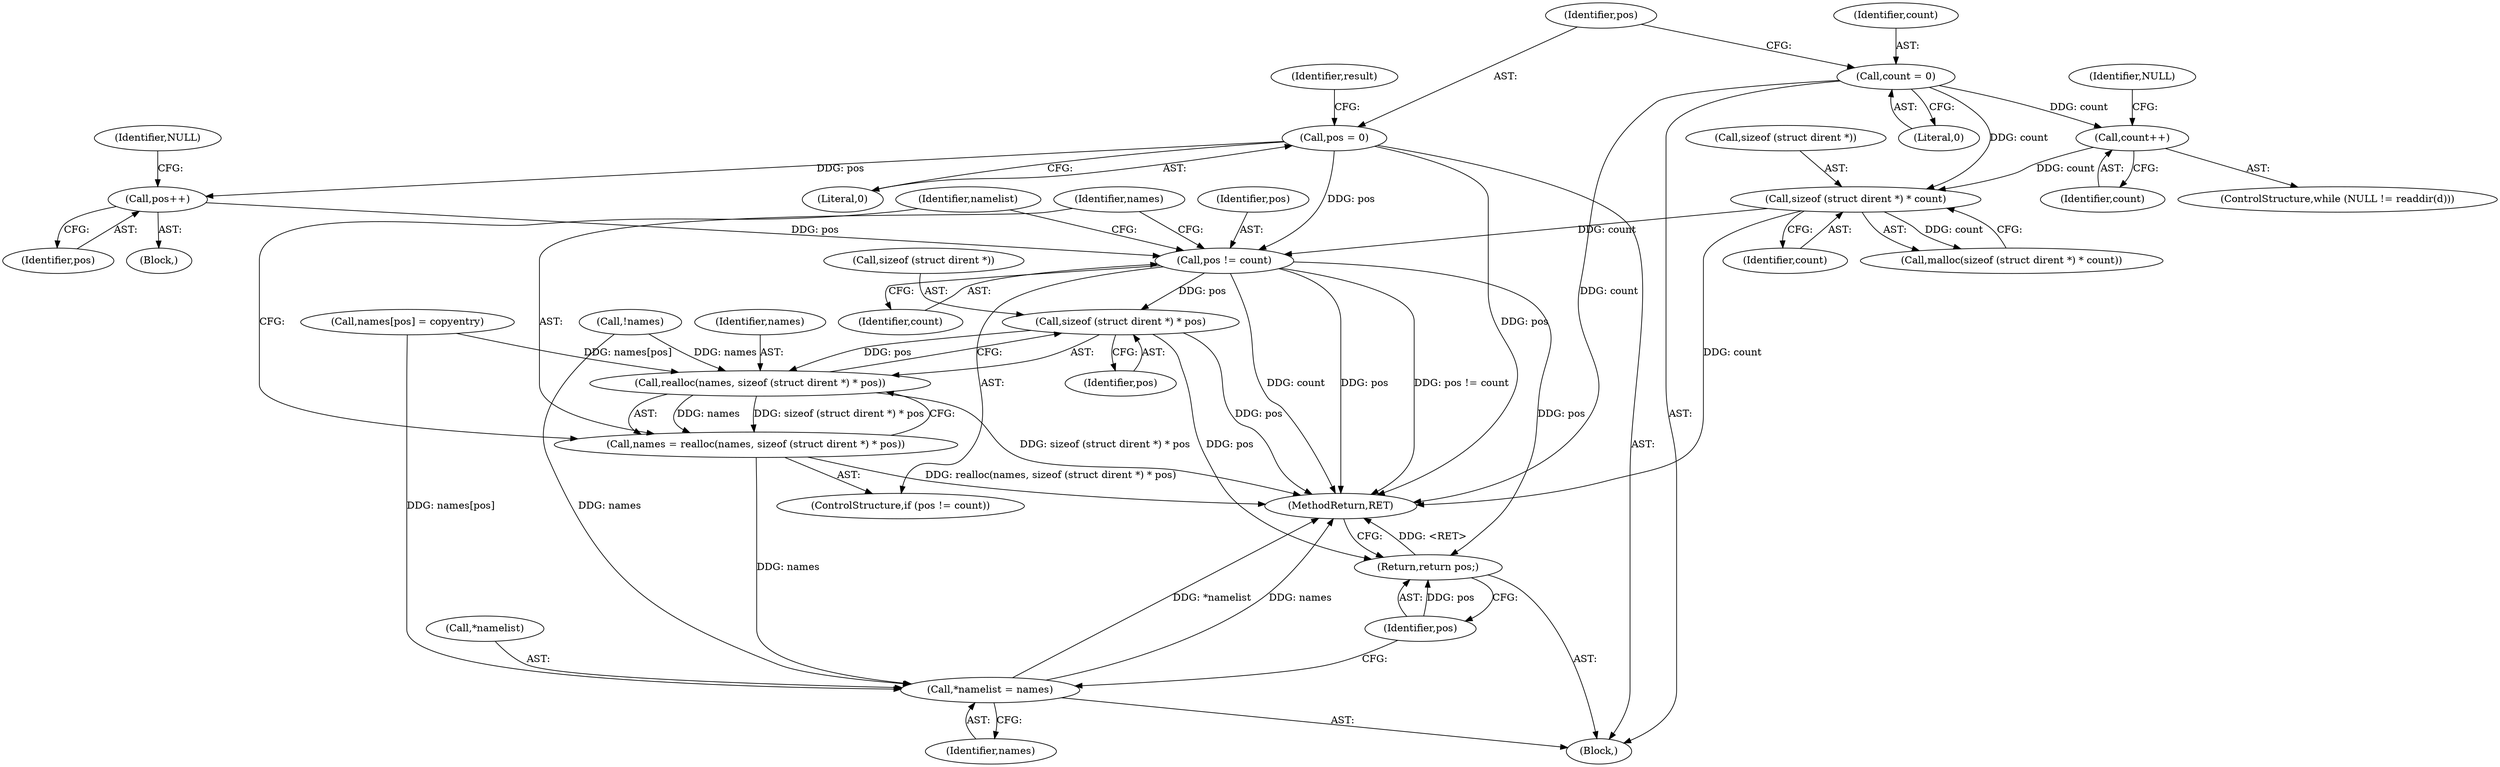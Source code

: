 digraph "0_boa_e139b87835994d007fbd64eead6c1455d7b8cf4e@API" {
"1000222" [label="(Call,sizeof (struct dirent *) * pos)"];
"1000215" [label="(Call,pos != count)"];
"1000208" [label="(Call,pos++)"];
"1000119" [label="(Call,pos = 0)"];
"1000146" [label="(Call,sizeof (struct dirent *) * count)"];
"1000139" [label="(Call,count++)"];
"1000115" [label="(Call,count = 0)"];
"1000220" [label="(Call,realloc(names, sizeof (struct dirent *) * pos))"];
"1000218" [label="(Call,names = realloc(names, sizeof (struct dirent *) * pos))"];
"1000226" [label="(Call,*namelist = names)"];
"1000230" [label="(Return,return pos;)"];
"1000218" [label="(Call,names = realloc(names, sizeof (struct dirent *) * pos))"];
"1000146" [label="(Call,sizeof (struct dirent *) * count)"];
"1000232" [label="(MethodReturn,RET)"];
"1000230" [label="(Return,return pos;)"];
"1000226" [label="(Call,*namelist = names)"];
"1000227" [label="(Call,*namelist)"];
"1000217" [label="(Identifier,count)"];
"1000139" [label="(Call,count++)"];
"1000115" [label="(Call,count = 0)"];
"1000136" [label="(Identifier,NULL)"];
"1000116" [label="(Identifier,count)"];
"1000203" [label="(Call,names[pos] = copyentry)"];
"1000145" [label="(Call,malloc(sizeof (struct dirent *) * count))"];
"1000121" [label="(Literal,0)"];
"1000119" [label="(Call,pos = 0)"];
"1000149" [label="(Identifier,count)"];
"1000172" [label="(Identifier,NULL)"];
"1000209" [label="(Identifier,pos)"];
"1000120" [label="(Identifier,pos)"];
"1000228" [label="(Identifier,namelist)"];
"1000225" [label="(Identifier,pos)"];
"1000117" [label="(Literal,0)"];
"1000223" [label="(Call,sizeof (struct dirent *))"];
"1000220" [label="(Call,realloc(names, sizeof (struct dirent *) * pos))"];
"1000231" [label="(Identifier,pos)"];
"1000147" [label="(Call,sizeof (struct dirent *))"];
"1000214" [label="(ControlStructure,if (pos != count))"];
"1000221" [label="(Identifier,names)"];
"1000151" [label="(Call,!names)"];
"1000219" [label="(Identifier,names)"];
"1000215" [label="(Call,pos != count)"];
"1000229" [label="(Identifier,names)"];
"1000140" [label="(Identifier,count)"];
"1000106" [label="(Block,)"];
"1000208" [label="(Call,pos++)"];
"1000124" [label="(Identifier,result)"];
"1000185" [label="(Block,)"];
"1000222" [label="(Call,sizeof (struct dirent *) * pos)"];
"1000134" [label="(ControlStructure,while (NULL != readdir(d)))"];
"1000216" [label="(Identifier,pos)"];
"1000222" -> "1000220"  [label="AST: "];
"1000222" -> "1000225"  [label="CFG: "];
"1000223" -> "1000222"  [label="AST: "];
"1000225" -> "1000222"  [label="AST: "];
"1000220" -> "1000222"  [label="CFG: "];
"1000222" -> "1000232"  [label="DDG: pos"];
"1000222" -> "1000220"  [label="DDG: pos"];
"1000215" -> "1000222"  [label="DDG: pos"];
"1000222" -> "1000230"  [label="DDG: pos"];
"1000215" -> "1000214"  [label="AST: "];
"1000215" -> "1000217"  [label="CFG: "];
"1000216" -> "1000215"  [label="AST: "];
"1000217" -> "1000215"  [label="AST: "];
"1000219" -> "1000215"  [label="CFG: "];
"1000228" -> "1000215"  [label="CFG: "];
"1000215" -> "1000232"  [label="DDG: pos != count"];
"1000215" -> "1000232"  [label="DDG: pos"];
"1000215" -> "1000232"  [label="DDG: count"];
"1000208" -> "1000215"  [label="DDG: pos"];
"1000119" -> "1000215"  [label="DDG: pos"];
"1000146" -> "1000215"  [label="DDG: count"];
"1000215" -> "1000230"  [label="DDG: pos"];
"1000208" -> "1000185"  [label="AST: "];
"1000208" -> "1000209"  [label="CFG: "];
"1000209" -> "1000208"  [label="AST: "];
"1000172" -> "1000208"  [label="CFG: "];
"1000119" -> "1000208"  [label="DDG: pos"];
"1000119" -> "1000106"  [label="AST: "];
"1000119" -> "1000121"  [label="CFG: "];
"1000120" -> "1000119"  [label="AST: "];
"1000121" -> "1000119"  [label="AST: "];
"1000124" -> "1000119"  [label="CFG: "];
"1000119" -> "1000232"  [label="DDG: pos"];
"1000146" -> "1000145"  [label="AST: "];
"1000146" -> "1000149"  [label="CFG: "];
"1000147" -> "1000146"  [label="AST: "];
"1000149" -> "1000146"  [label="AST: "];
"1000145" -> "1000146"  [label="CFG: "];
"1000146" -> "1000232"  [label="DDG: count"];
"1000146" -> "1000145"  [label="DDG: count"];
"1000139" -> "1000146"  [label="DDG: count"];
"1000115" -> "1000146"  [label="DDG: count"];
"1000139" -> "1000134"  [label="AST: "];
"1000139" -> "1000140"  [label="CFG: "];
"1000140" -> "1000139"  [label="AST: "];
"1000136" -> "1000139"  [label="CFG: "];
"1000115" -> "1000139"  [label="DDG: count"];
"1000115" -> "1000106"  [label="AST: "];
"1000115" -> "1000117"  [label="CFG: "];
"1000116" -> "1000115"  [label="AST: "];
"1000117" -> "1000115"  [label="AST: "];
"1000120" -> "1000115"  [label="CFG: "];
"1000115" -> "1000232"  [label="DDG: count"];
"1000220" -> "1000218"  [label="AST: "];
"1000221" -> "1000220"  [label="AST: "];
"1000218" -> "1000220"  [label="CFG: "];
"1000220" -> "1000232"  [label="DDG: sizeof (struct dirent *) * pos"];
"1000220" -> "1000218"  [label="DDG: names"];
"1000220" -> "1000218"  [label="DDG: sizeof (struct dirent *) * pos"];
"1000151" -> "1000220"  [label="DDG: names"];
"1000203" -> "1000220"  [label="DDG: names[pos]"];
"1000218" -> "1000214"  [label="AST: "];
"1000219" -> "1000218"  [label="AST: "];
"1000228" -> "1000218"  [label="CFG: "];
"1000218" -> "1000232"  [label="DDG: realloc(names, sizeof (struct dirent *) * pos)"];
"1000218" -> "1000226"  [label="DDG: names"];
"1000226" -> "1000106"  [label="AST: "];
"1000226" -> "1000229"  [label="CFG: "];
"1000227" -> "1000226"  [label="AST: "];
"1000229" -> "1000226"  [label="AST: "];
"1000231" -> "1000226"  [label="CFG: "];
"1000226" -> "1000232"  [label="DDG: *namelist"];
"1000226" -> "1000232"  [label="DDG: names"];
"1000151" -> "1000226"  [label="DDG: names"];
"1000203" -> "1000226"  [label="DDG: names[pos]"];
"1000230" -> "1000106"  [label="AST: "];
"1000230" -> "1000231"  [label="CFG: "];
"1000231" -> "1000230"  [label="AST: "];
"1000232" -> "1000230"  [label="CFG: "];
"1000230" -> "1000232"  [label="DDG: <RET>"];
"1000231" -> "1000230"  [label="DDG: pos"];
}
